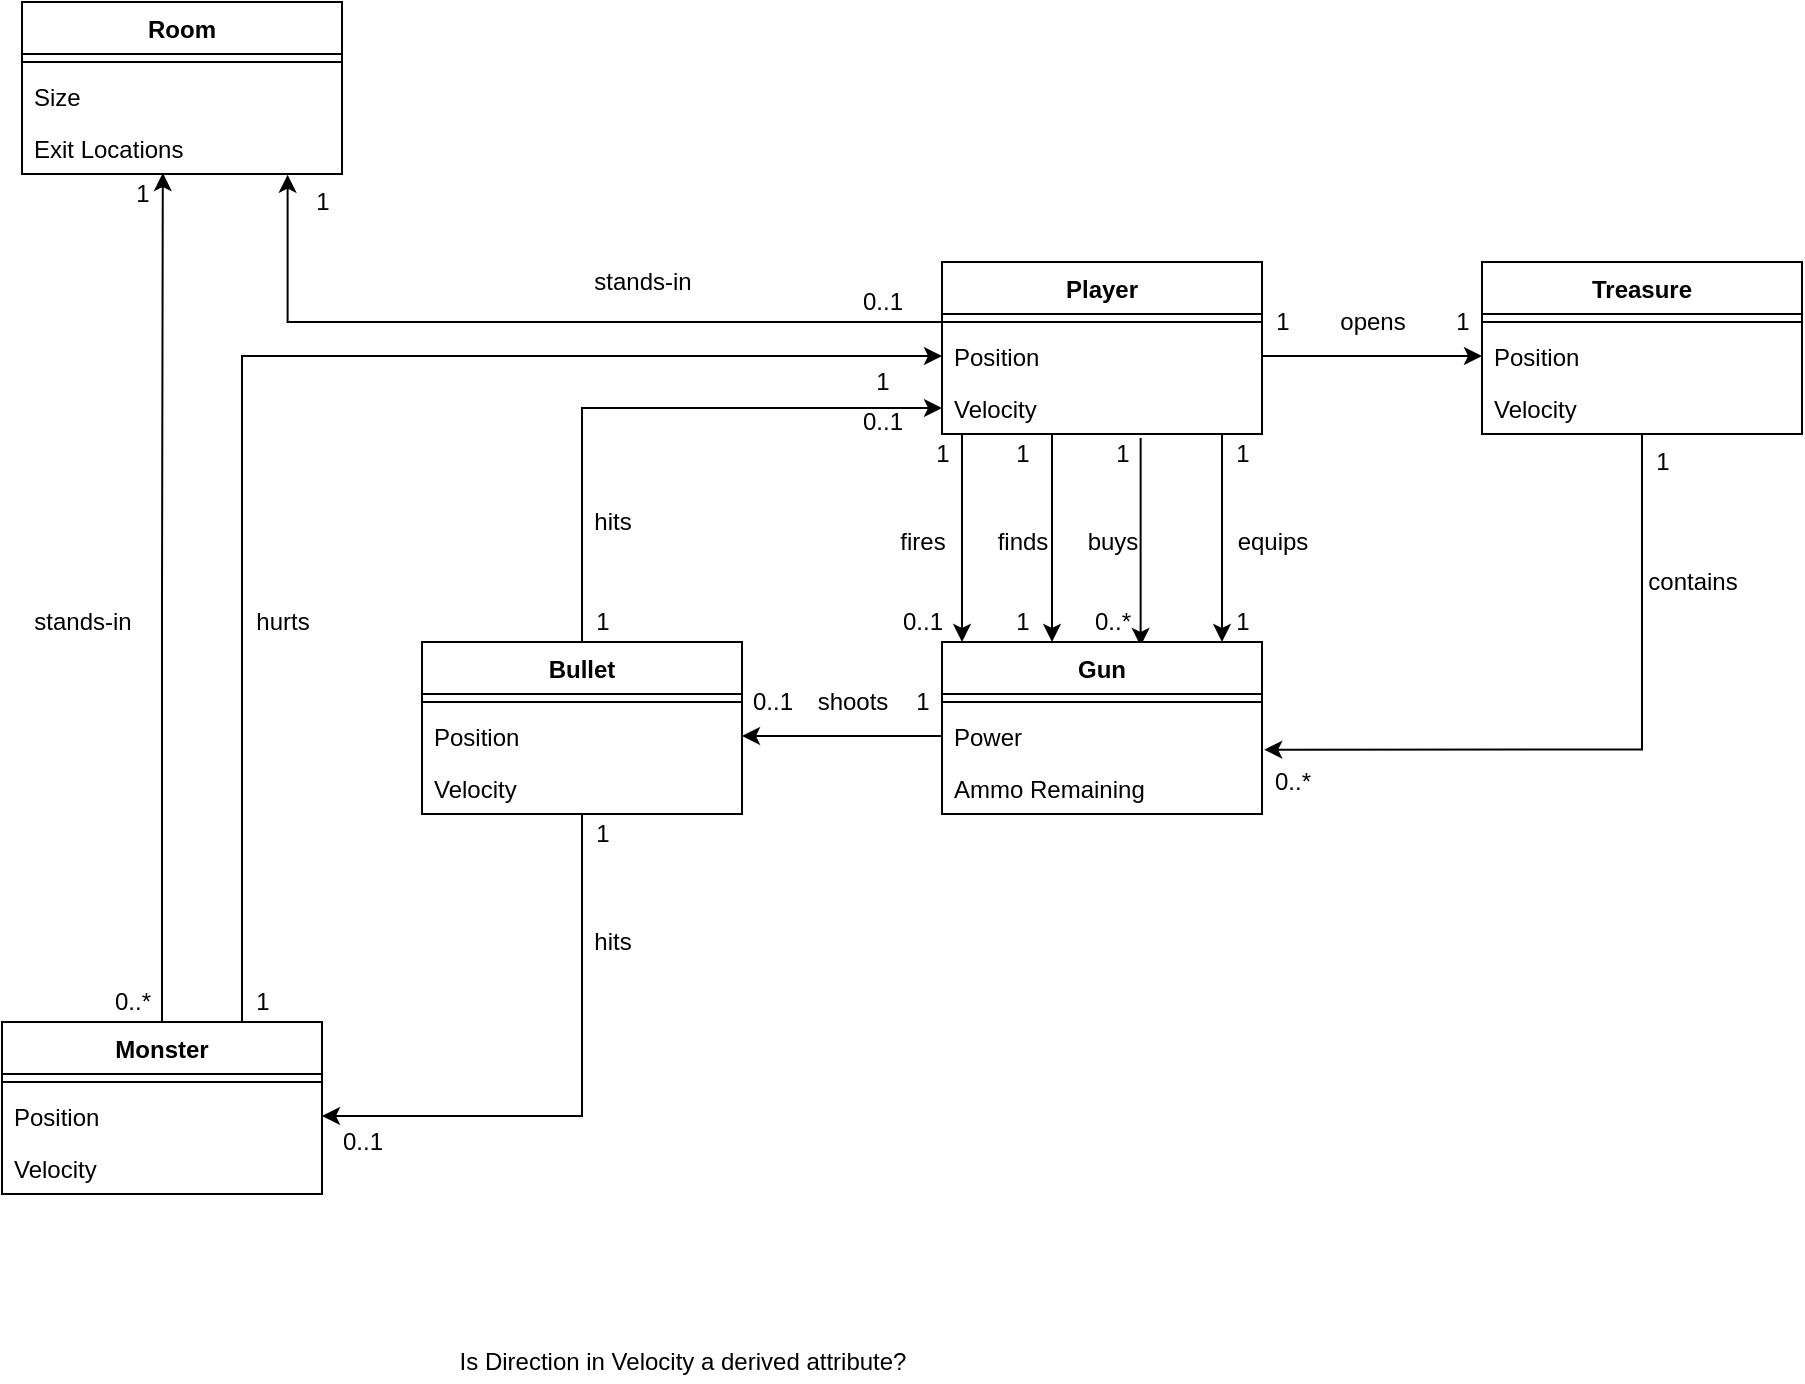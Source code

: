 <mxfile version="14.4.2" type="device" pages="2"><diagram id="K9vhv6anbX1QArwqtojp" name="Page-1"><mxGraphModel dx="2946" dy="1649" grid="1" gridSize="10" guides="1" tooltips="1" connect="1" arrows="1" fold="1" page="1" pageScale="1" pageWidth="850" pageHeight="1100" math="0" shadow="0"><root><mxCell id="0"/><mxCell id="1" parent="0"/><mxCell id="qtIE6gc3tGg0FU8P6lXg-11" style="edgeStyle=orthogonalEdgeStyle;rounded=0;orthogonalLoop=1;jettySize=auto;html=1;exitX=0.25;exitY=1;exitDx=0;exitDy=0;entryX=0.25;entryY=0;entryDx=0;entryDy=0;" edge="1" parent="1"><mxGeometry relative="1" as="geometry"><mxPoint x="520.0" y="306" as="sourcePoint"/><mxPoint x="520.0" y="410" as="targetPoint"/></mxGeometry></mxCell><mxCell id="qtIE6gc3tGg0FU8P6lXg-14" style="edgeStyle=orthogonalEdgeStyle;rounded=0;orthogonalLoop=1;jettySize=auto;html=1;exitX=0.5;exitY=1;exitDx=0;exitDy=0;" edge="1" parent="1"><mxGeometry relative="1" as="geometry"><mxPoint x="565.0" y="306" as="sourcePoint"/><mxPoint x="565.0" y="410" as="targetPoint"/></mxGeometry></mxCell><mxCell id="qtIE6gc3tGg0FU8P6lXg-15" style="edgeStyle=orthogonalEdgeStyle;rounded=0;orthogonalLoop=1;jettySize=auto;html=1;exitX=0.75;exitY=1;exitDx=0;exitDy=0;entryX=0.75;entryY=0;entryDx=0;entryDy=0;" edge="1" parent="1"><mxGeometry relative="1" as="geometry"><mxPoint x="609.31" y="308" as="sourcePoint"/><mxPoint x="609.31" y="412" as="targetPoint"/></mxGeometry></mxCell><mxCell id="qtIE6gc3tGg0FU8P6lXg-1" value="Player" style="swimlane;fontStyle=1;align=center;verticalAlign=top;childLayout=stackLayout;horizontal=1;startSize=26;horizontalStack=0;resizeParent=1;resizeParentMax=0;resizeLast=0;collapsible=1;marginBottom=0;" vertex="1" parent="1"><mxGeometry x="510" y="220" width="160" height="86" as="geometry"/></mxCell><mxCell id="qtIE6gc3tGg0FU8P6lXg-3" value="" style="line;strokeWidth=1;fillColor=none;align=left;verticalAlign=middle;spacingTop=-1;spacingLeft=3;spacingRight=3;rotatable=0;labelPosition=right;points=[];portConstraint=eastwest;" vertex="1" parent="qtIE6gc3tGg0FU8P6lXg-1"><mxGeometry y="26" width="160" height="8" as="geometry"/></mxCell><mxCell id="qtIE6gc3tGg0FU8P6lXg-4" value="Position" style="text;strokeColor=none;fillColor=none;align=left;verticalAlign=top;spacingLeft=4;spacingRight=4;overflow=hidden;rotatable=0;points=[[0,0.5],[1,0.5]];portConstraint=eastwest;" vertex="1" parent="qtIE6gc3tGg0FU8P6lXg-1"><mxGeometry y="34" width="160" height="26" as="geometry"/></mxCell><mxCell id="qtIE6gc3tGg0FU8P6lXg-5" value="Velocity" style="text;strokeColor=none;fillColor=none;align=left;verticalAlign=top;spacingLeft=4;spacingRight=4;overflow=hidden;rotatable=0;points=[[0,0.5],[1,0.5]];portConstraint=eastwest;" vertex="1" parent="qtIE6gc3tGg0FU8P6lXg-1"><mxGeometry y="60" width="160" height="26" as="geometry"/></mxCell><mxCell id="qtIE6gc3tGg0FU8P6lXg-6" value="Gun" style="swimlane;fontStyle=1;align=center;verticalAlign=top;childLayout=stackLayout;horizontal=1;startSize=26;horizontalStack=0;resizeParent=1;resizeParentMax=0;resizeLast=0;collapsible=1;marginBottom=0;" vertex="1" parent="1"><mxGeometry x="510" y="410" width="160" height="86" as="geometry"/></mxCell><mxCell id="qtIE6gc3tGg0FU8P6lXg-7" value="" style="line;strokeWidth=1;fillColor=none;align=left;verticalAlign=middle;spacingTop=-1;spacingLeft=3;spacingRight=3;rotatable=0;labelPosition=right;points=[];portConstraint=eastwest;" vertex="1" parent="qtIE6gc3tGg0FU8P6lXg-6"><mxGeometry y="26" width="160" height="8" as="geometry"/></mxCell><mxCell id="qtIE6gc3tGg0FU8P6lXg-8" value="Power" style="text;strokeColor=none;fillColor=none;align=left;verticalAlign=top;spacingLeft=4;spacingRight=4;overflow=hidden;rotatable=0;points=[[0,0.5],[1,0.5]];portConstraint=eastwest;" vertex="1" parent="qtIE6gc3tGg0FU8P6lXg-6"><mxGeometry y="34" width="160" height="26" as="geometry"/></mxCell><mxCell id="qtIE6gc3tGg0FU8P6lXg-9" value="Ammo Remaining" style="text;strokeColor=none;fillColor=none;align=left;verticalAlign=top;spacingLeft=4;spacingRight=4;overflow=hidden;rotatable=0;points=[[0,0.5],[1,0.5]];portConstraint=eastwest;" vertex="1" parent="qtIE6gc3tGg0FU8P6lXg-6"><mxGeometry y="60" width="160" height="26" as="geometry"/></mxCell><mxCell id="qtIE6gc3tGg0FU8P6lXg-16" value="fires" style="text;html=1;align=center;verticalAlign=middle;resizable=0;points=[];autosize=1;" vertex="1" parent="1"><mxGeometry x="480" y="350" width="40" height="20" as="geometry"/></mxCell><mxCell id="qtIE6gc3tGg0FU8P6lXg-17" value="finds" style="text;html=1;align=center;verticalAlign=middle;resizable=0;points=[];autosize=1;" vertex="1" parent="1"><mxGeometry x="530" y="350" width="40" height="20" as="geometry"/></mxCell><mxCell id="qtIE6gc3tGg0FU8P6lXg-18" value="buys" style="text;html=1;align=center;verticalAlign=middle;resizable=0;points=[];autosize=1;" vertex="1" parent="1"><mxGeometry x="575" y="350" width="40" height="20" as="geometry"/></mxCell><mxCell id="qtIE6gc3tGg0FU8P6lXg-19" style="edgeStyle=orthogonalEdgeStyle;rounded=0;orthogonalLoop=1;jettySize=auto;html=1;exitX=0.75;exitY=1;exitDx=0;exitDy=0;entryX=0.75;entryY=0;entryDx=0;entryDy=0;" edge="1" parent="1"><mxGeometry relative="1" as="geometry"><mxPoint x="650" y="306" as="sourcePoint"/><mxPoint x="650" y="410" as="targetPoint"/></mxGeometry></mxCell><mxCell id="qtIE6gc3tGg0FU8P6lXg-20" value="equips" style="text;html=1;align=center;verticalAlign=middle;resizable=0;points=[];autosize=1;" vertex="1" parent="1"><mxGeometry x="650" y="350" width="50" height="20" as="geometry"/></mxCell><mxCell id="qtIE6gc3tGg0FU8P6lXg-21" value="1" style="text;html=1;align=center;verticalAlign=middle;resizable=0;points=[];autosize=1;" vertex="1" parent="1"><mxGeometry x="650" y="306" width="20" height="20" as="geometry"/></mxCell><mxCell id="qtIE6gc3tGg0FU8P6lXg-22" value="1" style="text;html=1;align=center;verticalAlign=middle;resizable=0;points=[];autosize=1;" vertex="1" parent="1"><mxGeometry x="650" y="390" width="20" height="20" as="geometry"/></mxCell><mxCell id="qtIE6gc3tGg0FU8P6lXg-23" value="1" style="text;html=1;align=center;verticalAlign=middle;resizable=0;points=[];autosize=1;" vertex="1" parent="1"><mxGeometry x="590" y="306" width="20" height="20" as="geometry"/></mxCell><mxCell id="qtIE6gc3tGg0FU8P6lXg-24" value="0..*" style="text;html=1;align=center;verticalAlign=middle;resizable=0;points=[];autosize=1;" vertex="1" parent="1"><mxGeometry x="580" y="390" width="30" height="20" as="geometry"/></mxCell><mxCell id="qtIE6gc3tGg0FU8P6lXg-25" value="1" style="text;html=1;align=center;verticalAlign=middle;resizable=0;points=[];autosize=1;" vertex="1" parent="1"><mxGeometry x="540" y="306" width="20" height="20" as="geometry"/></mxCell><mxCell id="qtIE6gc3tGg0FU8P6lXg-26" value="1" style="text;html=1;align=center;verticalAlign=middle;resizable=0;points=[];autosize=1;" vertex="1" parent="1"><mxGeometry x="540" y="390" width="20" height="20" as="geometry"/></mxCell><mxCell id="qtIE6gc3tGg0FU8P6lXg-27" value="1" style="text;html=1;align=center;verticalAlign=middle;resizable=0;points=[];autosize=1;" vertex="1" parent="1"><mxGeometry x="500" y="306" width="20" height="20" as="geometry"/></mxCell><mxCell id="qtIE6gc3tGg0FU8P6lXg-28" value="0..1" style="text;html=1;align=center;verticalAlign=middle;resizable=0;points=[];autosize=1;" vertex="1" parent="1"><mxGeometry x="480" y="390" width="40" height="20" as="geometry"/></mxCell><mxCell id="qtIE6gc3tGg0FU8P6lXg-106" style="edgeStyle=orthogonalEdgeStyle;rounded=0;orthogonalLoop=1;jettySize=auto;html=1;entryX=1.007;entryY=0.763;entryDx=0;entryDy=0;entryPerimeter=0;" edge="1" parent="1" source="qtIE6gc3tGg0FU8P6lXg-37" target="qtIE6gc3tGg0FU8P6lXg-8"><mxGeometry relative="1" as="geometry"/></mxCell><mxCell id="qtIE6gc3tGg0FU8P6lXg-37" value="Treasure" style="swimlane;fontStyle=1;align=center;verticalAlign=top;childLayout=stackLayout;horizontal=1;startSize=26;horizontalStack=0;resizeParent=1;resizeParentMax=0;resizeLast=0;collapsible=1;marginBottom=0;" vertex="1" parent="1"><mxGeometry x="780" y="220" width="160" height="86" as="geometry"/></mxCell><mxCell id="qtIE6gc3tGg0FU8P6lXg-38" value="" style="line;strokeWidth=1;fillColor=none;align=left;verticalAlign=middle;spacingTop=-1;spacingLeft=3;spacingRight=3;rotatable=0;labelPosition=right;points=[];portConstraint=eastwest;" vertex="1" parent="qtIE6gc3tGg0FU8P6lXg-37"><mxGeometry y="26" width="160" height="8" as="geometry"/></mxCell><mxCell id="qtIE6gc3tGg0FU8P6lXg-39" value="Position" style="text;strokeColor=none;fillColor=none;align=left;verticalAlign=top;spacingLeft=4;spacingRight=4;overflow=hidden;rotatable=0;points=[[0,0.5],[1,0.5]];portConstraint=eastwest;" vertex="1" parent="qtIE6gc3tGg0FU8P6lXg-37"><mxGeometry y="34" width="160" height="26" as="geometry"/></mxCell><mxCell id="qtIE6gc3tGg0FU8P6lXg-40" value="Velocity" style="text;strokeColor=none;fillColor=none;align=left;verticalAlign=top;spacingLeft=4;spacingRight=4;overflow=hidden;rotatable=0;points=[[0,0.5],[1,0.5]];portConstraint=eastwest;" vertex="1" parent="qtIE6gc3tGg0FU8P6lXg-37"><mxGeometry y="60" width="160" height="26" as="geometry"/></mxCell><mxCell id="qtIE6gc3tGg0FU8P6lXg-43" value="opens" style="text;html=1;align=center;verticalAlign=middle;resizable=0;points=[];autosize=1;" vertex="1" parent="1"><mxGeometry x="700" y="240" width="50" height="20" as="geometry"/></mxCell><mxCell id="qtIE6gc3tGg0FU8P6lXg-44" value="1" style="text;html=1;align=center;verticalAlign=middle;resizable=0;points=[];autosize=1;" vertex="1" parent="1"><mxGeometry x="670" y="240" width="20" height="20" as="geometry"/></mxCell><mxCell id="qtIE6gc3tGg0FU8P6lXg-45" value="1" style="text;html=1;align=center;verticalAlign=middle;resizable=0;points=[];autosize=1;" vertex="1" parent="1"><mxGeometry x="760" y="240" width="20" height="20" as="geometry"/></mxCell><mxCell id="qtIE6gc3tGg0FU8P6lXg-49" style="edgeStyle=orthogonalEdgeStyle;rounded=0;orthogonalLoop=1;jettySize=auto;html=1;exitX=1;exitY=0.5;exitDx=0;exitDy=0;entryX=0;entryY=0.5;entryDx=0;entryDy=0;" edge="1" parent="1" source="qtIE6gc3tGg0FU8P6lXg-4" target="qtIE6gc3tGg0FU8P6lXg-39"><mxGeometry relative="1" as="geometry"/></mxCell><mxCell id="qtIE6gc3tGg0FU8P6lXg-50" value="Room" style="swimlane;fontStyle=1;align=center;verticalAlign=top;childLayout=stackLayout;horizontal=1;startSize=26;horizontalStack=0;resizeParent=1;resizeParentMax=0;resizeLast=0;collapsible=1;marginBottom=0;" vertex="1" parent="1"><mxGeometry x="50" y="90" width="160" height="86" as="geometry"/></mxCell><mxCell id="qtIE6gc3tGg0FU8P6lXg-51" value="" style="line;strokeWidth=1;fillColor=none;align=left;verticalAlign=middle;spacingTop=-1;spacingLeft=3;spacingRight=3;rotatable=0;labelPosition=right;points=[];portConstraint=eastwest;" vertex="1" parent="qtIE6gc3tGg0FU8P6lXg-50"><mxGeometry y="26" width="160" height="8" as="geometry"/></mxCell><mxCell id="qtIE6gc3tGg0FU8P6lXg-52" value="Size" style="text;strokeColor=none;fillColor=none;align=left;verticalAlign=top;spacingLeft=4;spacingRight=4;overflow=hidden;rotatable=0;points=[[0,0.5],[1,0.5]];portConstraint=eastwest;" vertex="1" parent="qtIE6gc3tGg0FU8P6lXg-50"><mxGeometry y="34" width="160" height="26" as="geometry"/></mxCell><mxCell id="qtIE6gc3tGg0FU8P6lXg-53" value="Exit Locations" style="text;strokeColor=none;fillColor=none;align=left;verticalAlign=top;spacingLeft=4;spacingRight=4;overflow=hidden;rotatable=0;points=[[0,0.5],[1,0.5]];portConstraint=eastwest;" vertex="1" parent="qtIE6gc3tGg0FU8P6lXg-50"><mxGeometry y="60" width="160" height="26" as="geometry"/></mxCell><mxCell id="qtIE6gc3tGg0FU8P6lXg-55" value="stands-in" style="text;html=1;align=center;verticalAlign=middle;resizable=0;points=[];autosize=1;" vertex="1" parent="1"><mxGeometry x="330" y="220" width="60" height="20" as="geometry"/></mxCell><mxCell id="qtIE6gc3tGg0FU8P6lXg-56" value="0..1" style="text;html=1;align=center;verticalAlign=middle;resizable=0;points=[];autosize=1;" vertex="1" parent="1"><mxGeometry x="460" y="230" width="40" height="20" as="geometry"/></mxCell><mxCell id="qtIE6gc3tGg0FU8P6lXg-57" value="1" style="text;html=1;align=center;verticalAlign=middle;resizable=0;points=[];autosize=1;" vertex="1" parent="1"><mxGeometry x="190" y="180" width="20" height="20" as="geometry"/></mxCell><mxCell id="qtIE6gc3tGg0FU8P6lXg-65" style="edgeStyle=orthogonalEdgeStyle;rounded=0;orthogonalLoop=1;jettySize=auto;html=1;entryX=0.44;entryY=0.981;entryDx=0;entryDy=0;entryPerimeter=0;" edge="1" parent="1" source="qtIE6gc3tGg0FU8P6lXg-58" target="qtIE6gc3tGg0FU8P6lXg-53"><mxGeometry relative="1" as="geometry"/></mxCell><mxCell id="qtIE6gc3tGg0FU8P6lXg-100" style="edgeStyle=orthogonalEdgeStyle;rounded=0;orthogonalLoop=1;jettySize=auto;html=1;exitX=0.75;exitY=0;exitDx=0;exitDy=0;" edge="1" parent="1" source="qtIE6gc3tGg0FU8P6lXg-58" target="qtIE6gc3tGg0FU8P6lXg-4"><mxGeometry relative="1" as="geometry"/></mxCell><mxCell id="qtIE6gc3tGg0FU8P6lXg-58" value="Monster" style="swimlane;fontStyle=1;align=center;verticalAlign=top;childLayout=stackLayout;horizontal=1;startSize=26;horizontalStack=0;resizeParent=1;resizeParentMax=0;resizeLast=0;collapsible=1;marginBottom=0;" vertex="1" parent="1"><mxGeometry x="40" y="600" width="160" height="86" as="geometry"/></mxCell><mxCell id="qtIE6gc3tGg0FU8P6lXg-59" value="" style="line;strokeWidth=1;fillColor=none;align=left;verticalAlign=middle;spacingTop=-1;spacingLeft=3;spacingRight=3;rotatable=0;labelPosition=right;points=[];portConstraint=eastwest;" vertex="1" parent="qtIE6gc3tGg0FU8P6lXg-58"><mxGeometry y="26" width="160" height="8" as="geometry"/></mxCell><mxCell id="qtIE6gc3tGg0FU8P6lXg-60" value="Position" style="text;strokeColor=none;fillColor=none;align=left;verticalAlign=top;spacingLeft=4;spacingRight=4;overflow=hidden;rotatable=0;points=[[0,0.5],[1,0.5]];portConstraint=eastwest;" vertex="1" parent="qtIE6gc3tGg0FU8P6lXg-58"><mxGeometry y="34" width="160" height="26" as="geometry"/></mxCell><mxCell id="qtIE6gc3tGg0FU8P6lXg-61" value="Velocity" style="text;strokeColor=none;fillColor=none;align=left;verticalAlign=top;spacingLeft=4;spacingRight=4;overflow=hidden;rotatable=0;points=[[0,0.5],[1,0.5]];portConstraint=eastwest;" vertex="1" parent="qtIE6gc3tGg0FU8P6lXg-58"><mxGeometry y="60" width="160" height="26" as="geometry"/></mxCell><mxCell id="qtIE6gc3tGg0FU8P6lXg-66" value="1" style="text;html=1;align=center;verticalAlign=middle;resizable=0;points=[];autosize=1;" vertex="1" parent="1"><mxGeometry x="100" y="176" width="20" height="20" as="geometry"/></mxCell><mxCell id="qtIE6gc3tGg0FU8P6lXg-67" value="stands-in" style="text;html=1;align=center;verticalAlign=middle;resizable=0;points=[];autosize=1;" vertex="1" parent="1"><mxGeometry x="50" y="390" width="60" height="20" as="geometry"/></mxCell><mxCell id="qtIE6gc3tGg0FU8P6lXg-68" value="0..*" style="text;html=1;align=center;verticalAlign=middle;resizable=0;points=[];autosize=1;" vertex="1" parent="1"><mxGeometry x="90" y="580" width="30" height="20" as="geometry"/></mxCell><mxCell id="qtIE6gc3tGg0FU8P6lXg-78" style="edgeStyle=orthogonalEdgeStyle;rounded=0;orthogonalLoop=1;jettySize=auto;html=1;exitX=0.5;exitY=1;exitDx=0;exitDy=0;" edge="1" parent="1" source="qtIE6gc3tGg0FU8P6lXg-70" target="qtIE6gc3tGg0FU8P6lXg-60"><mxGeometry relative="1" as="geometry"/></mxCell><mxCell id="qtIE6gc3tGg0FU8P6lXg-83" style="edgeStyle=orthogonalEdgeStyle;rounded=0;orthogonalLoop=1;jettySize=auto;html=1;exitX=0.5;exitY=0;exitDx=0;exitDy=0;entryX=0;entryY=0.5;entryDx=0;entryDy=0;" edge="1" parent="1" source="qtIE6gc3tGg0FU8P6lXg-70" target="qtIE6gc3tGg0FU8P6lXg-5"><mxGeometry relative="1" as="geometry"/></mxCell><mxCell id="qtIE6gc3tGg0FU8P6lXg-70" value="Bullet" style="swimlane;fontStyle=1;align=center;verticalAlign=top;childLayout=stackLayout;horizontal=1;startSize=26;horizontalStack=0;resizeParent=1;resizeParentMax=0;resizeLast=0;collapsible=1;marginBottom=0;" vertex="1" parent="1"><mxGeometry x="250" y="410" width="160" height="86" as="geometry"/></mxCell><mxCell id="qtIE6gc3tGg0FU8P6lXg-71" value="" style="line;strokeWidth=1;fillColor=none;align=left;verticalAlign=middle;spacingTop=-1;spacingLeft=3;spacingRight=3;rotatable=0;labelPosition=right;points=[];portConstraint=eastwest;" vertex="1" parent="qtIE6gc3tGg0FU8P6lXg-70"><mxGeometry y="26" width="160" height="8" as="geometry"/></mxCell><mxCell id="qtIE6gc3tGg0FU8P6lXg-72" value="Position" style="text;strokeColor=none;fillColor=none;align=left;verticalAlign=top;spacingLeft=4;spacingRight=4;overflow=hidden;rotatable=0;points=[[0,0.5],[1,0.5]];portConstraint=eastwest;" vertex="1" parent="qtIE6gc3tGg0FU8P6lXg-70"><mxGeometry y="34" width="160" height="26" as="geometry"/></mxCell><mxCell id="qtIE6gc3tGg0FU8P6lXg-73" value="Velocity" style="text;strokeColor=none;fillColor=none;align=left;verticalAlign=top;spacingLeft=4;spacingRight=4;overflow=hidden;rotatable=0;points=[[0,0.5],[1,0.5]];portConstraint=eastwest;" vertex="1" parent="qtIE6gc3tGg0FU8P6lXg-70"><mxGeometry y="60" width="160" height="26" as="geometry"/></mxCell><mxCell id="qtIE6gc3tGg0FU8P6lXg-74" style="edgeStyle=orthogonalEdgeStyle;rounded=0;orthogonalLoop=1;jettySize=auto;html=1;exitX=0;exitY=0.5;exitDx=0;exitDy=0;entryX=1;entryY=0.5;entryDx=0;entryDy=0;" edge="1" parent="1" source="qtIE6gc3tGg0FU8P6lXg-8" target="qtIE6gc3tGg0FU8P6lXg-72"><mxGeometry relative="1" as="geometry"/></mxCell><mxCell id="qtIE6gc3tGg0FU8P6lXg-75" value="0..1" style="text;html=1;align=center;verticalAlign=middle;resizable=0;points=[];autosize=1;" vertex="1" parent="1"><mxGeometry x="405" y="430" width="40" height="20" as="geometry"/></mxCell><mxCell id="qtIE6gc3tGg0FU8P6lXg-76" value="shoots" style="text;html=1;align=center;verticalAlign=middle;resizable=0;points=[];autosize=1;" vertex="1" parent="1"><mxGeometry x="440" y="430" width="50" height="20" as="geometry"/></mxCell><mxCell id="qtIE6gc3tGg0FU8P6lXg-77" value="1" style="text;html=1;align=center;verticalAlign=middle;resizable=0;points=[];autosize=1;" vertex="1" parent="1"><mxGeometry x="490" y="430" width="20" height="20" as="geometry"/></mxCell><mxCell id="qtIE6gc3tGg0FU8P6lXg-79" value="1" style="text;html=1;align=center;verticalAlign=middle;resizable=0;points=[];autosize=1;" vertex="1" parent="1"><mxGeometry x="330" y="496" width="20" height="20" as="geometry"/></mxCell><mxCell id="qtIE6gc3tGg0FU8P6lXg-80" value="0..1" style="text;html=1;align=center;verticalAlign=middle;resizable=0;points=[];autosize=1;" vertex="1" parent="1"><mxGeometry x="200" y="650" width="40" height="20" as="geometry"/></mxCell><mxCell id="qtIE6gc3tGg0FU8P6lXg-81" value="hits" style="text;html=1;align=center;verticalAlign=middle;resizable=0;points=[];autosize=1;" vertex="1" parent="1"><mxGeometry x="330" y="550" width="30" height="20" as="geometry"/></mxCell><mxCell id="qtIE6gc3tGg0FU8P6lXg-82" style="edgeStyle=orthogonalEdgeStyle;rounded=0;orthogonalLoop=1;jettySize=auto;html=1;exitX=0;exitY=0.5;exitDx=0;exitDy=0;entryX=0.83;entryY=1.013;entryDx=0;entryDy=0;entryPerimeter=0;" edge="1" parent="1" source="qtIE6gc3tGg0FU8P6lXg-4" target="qtIE6gc3tGg0FU8P6lXg-53"><mxGeometry relative="1" as="geometry"><Array as="points"><mxPoint x="510" y="250"/><mxPoint x="183" y="250"/></Array></mxGeometry></mxCell><mxCell id="qtIE6gc3tGg0FU8P6lXg-84" value="hits" style="text;html=1;align=center;verticalAlign=middle;resizable=0;points=[];autosize=1;" vertex="1" parent="1"><mxGeometry x="330" y="340" width="30" height="20" as="geometry"/></mxCell><mxCell id="qtIE6gc3tGg0FU8P6lXg-85" value="1" style="text;html=1;align=center;verticalAlign=middle;resizable=0;points=[];autosize=1;" vertex="1" parent="1"><mxGeometry x="330" y="390" width="20" height="20" as="geometry"/></mxCell><mxCell id="qtIE6gc3tGg0FU8P6lXg-86" value="0..1" style="text;html=1;align=center;verticalAlign=middle;resizable=0;points=[];autosize=1;" vertex="1" parent="1"><mxGeometry x="460" y="290" width="40" height="20" as="geometry"/></mxCell><mxCell id="qtIE6gc3tGg0FU8P6lXg-88" value="1" style="text;html=1;align=center;verticalAlign=middle;resizable=0;points=[];autosize=1;" vertex="1" parent="1"><mxGeometry x="160" y="580" width="20" height="20" as="geometry"/></mxCell><mxCell id="qtIE6gc3tGg0FU8P6lXg-89" value="hurts" style="text;html=1;align=center;verticalAlign=middle;resizable=0;points=[];autosize=1;" vertex="1" parent="1"><mxGeometry x="160" y="390" width="40" height="20" as="geometry"/></mxCell><mxCell id="qtIE6gc3tGg0FU8P6lXg-101" value="1" style="text;html=1;align=center;verticalAlign=middle;resizable=0;points=[];autosize=1;" vertex="1" parent="1"><mxGeometry x="470" y="270" width="20" height="20" as="geometry"/></mxCell><mxCell id="qtIE6gc3tGg0FU8P6lXg-107" value="contains" style="text;html=1;align=center;verticalAlign=middle;resizable=0;points=[];autosize=1;" vertex="1" parent="1"><mxGeometry x="855" y="370" width="60" height="20" as="geometry"/></mxCell><mxCell id="qtIE6gc3tGg0FU8P6lXg-108" value="1" style="text;html=1;align=center;verticalAlign=middle;resizable=0;points=[];autosize=1;" vertex="1" parent="1"><mxGeometry x="860" y="310" width="20" height="20" as="geometry"/></mxCell><mxCell id="qtIE6gc3tGg0FU8P6lXg-109" value="0..*" style="text;html=1;align=center;verticalAlign=middle;resizable=0;points=[];autosize=1;" vertex="1" parent="1"><mxGeometry x="670" y="470" width="30" height="20" as="geometry"/></mxCell><mxCell id="qtIE6gc3tGg0FU8P6lXg-110" value="Is Direction in Velocity a derived attribute?" style="text;html=1;align=center;verticalAlign=middle;resizable=0;points=[];autosize=1;" vertex="1" parent="1"><mxGeometry x="260" y="760" width="240" height="20" as="geometry"/></mxCell></root></mxGraphModel></diagram><diagram id="GcdT342-BDZrj_1qeLF7" name="Page-1"><mxGraphModel><root><mxCell id="0"/><mxCell id="1" parent="0"/></root></mxGraphModel></diagram></mxfile>